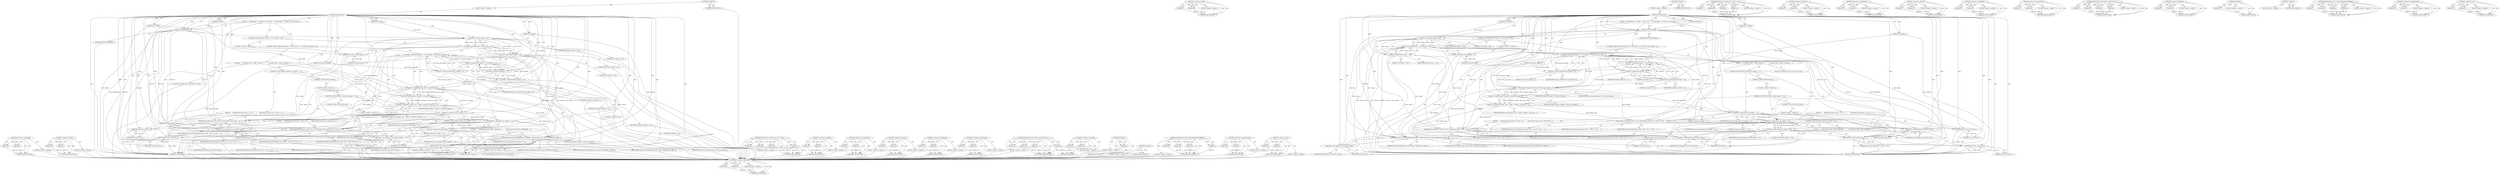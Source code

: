 digraph "&lt;operator&gt;.cast" {
vulnerable_141 [label=<(METHOD,&lt;operator&gt;.logicalAnd)>];
vulnerable_142 [label=<(PARAM,p1)>];
vulnerable_143 [label=<(PARAM,p2)>];
vulnerable_144 [label=<(BLOCK,&lt;empty&gt;,&lt;empty&gt;)>];
vulnerable_145 [label=<(METHOD_RETURN,ANY)>];
vulnerable_166 [label=<(METHOD,&lt;operator&gt;.equals)>];
vulnerable_167 [label=<(PARAM,p1)>];
vulnerable_168 [label=<(PARAM,p2)>];
vulnerable_169 [label=<(BLOCK,&lt;empty&gt;,&lt;empty&gt;)>];
vulnerable_170 [label=<(METHOD_RETURN,ANY)>];
vulnerable_6 [label=<(METHOD,&lt;global&gt;)<SUB>1</SUB>>];
vulnerable_7 [label=<(BLOCK,&lt;empty&gt;,&lt;empty&gt;)<SUB>1</SUB>>];
vulnerable_8 [label=<(METHOD,FoldChannels)<SUB>1</SUB>>];
vulnerable_9 [label=<(PARAM,void* buf)<SUB>1</SUB>>];
vulnerable_10 [label=<(PARAM,size_t buflen)<SUB>2</SUB>>];
vulnerable_11 [label=<(PARAM,int channels)<SUB>3</SUB>>];
vulnerable_12 [label=<(PARAM,int bytes_per_sample)<SUB>4</SUB>>];
vulnerable_13 [label=<(PARAM,float volume)<SUB>5</SUB>>];
vulnerable_14 [label=<(BLOCK,{
   DCHECK(buf);
   if (volume &lt; 0.0f || volum...,{
   DCHECK(buf);
   if (volume &lt; 0.0f || volum...)<SUB>5</SUB>>];
vulnerable_15 [label=<(DCHECK,DCHECK(buf))<SUB>6</SUB>>];
vulnerable_16 [label=<(IDENTIFIER,buf,DCHECK(buf))<SUB>6</SUB>>];
vulnerable_17 [label=<(CONTROL_STRUCTURE,IF,if (volume &lt; 0.0f || volume &gt; 1.0f))<SUB>7</SUB>>];
vulnerable_18 [label=<(&lt;operator&gt;.logicalOr,volume &lt; 0.0f || volume &gt; 1.0f)<SUB>7</SUB>>];
vulnerable_19 [label=<(&lt;operator&gt;.lessThan,volume &lt; 0.0f)<SUB>7</SUB>>];
vulnerable_20 [label=<(IDENTIFIER,volume,volume &lt; 0.0f)<SUB>7</SUB>>];
vulnerable_21 [label=<(LITERAL,0.0f,volume &lt; 0.0f)<SUB>7</SUB>>];
vulnerable_22 [label=<(&lt;operator&gt;.greaterThan,volume &gt; 1.0f)<SUB>7</SUB>>];
vulnerable_23 [label=<(IDENTIFIER,volume,volume &gt; 1.0f)<SUB>7</SUB>>];
vulnerable_24 [label=<(LITERAL,1.0f,volume &gt; 1.0f)<SUB>7</SUB>>];
vulnerable_25 [label=<(BLOCK,&lt;empty&gt;,&lt;empty&gt;)<SUB>8</SUB>>];
vulnerable_26 [label=<(RETURN,return false;,return false;)<SUB>8</SUB>>];
vulnerable_27 [label=<(LITERAL,false,return false;)<SUB>8</SUB>>];
vulnerable_28 [label=<(CONTROL_STRUCTURE,IF,if (channels &gt; 2 &amp;&amp; channels &lt;= 8 &amp;&amp; bytes_per_sample &gt; 0))<SUB>9</SUB>>];
vulnerable_29 [label=<(&lt;operator&gt;.logicalAnd,channels &gt; 2 &amp;&amp; channels &lt;= 8 &amp;&amp; bytes_per_samp...)<SUB>9</SUB>>];
vulnerable_30 [label=<(&lt;operator&gt;.logicalAnd,channels &gt; 2 &amp;&amp; channels &lt;= 8)<SUB>9</SUB>>];
vulnerable_31 [label=<(&lt;operator&gt;.greaterThan,channels &gt; 2)<SUB>9</SUB>>];
vulnerable_32 [label=<(IDENTIFIER,channels,channels &gt; 2)<SUB>9</SUB>>];
vulnerable_33 [label=<(LITERAL,2,channels &gt; 2)<SUB>9</SUB>>];
vulnerable_34 [label=<(&lt;operator&gt;.lessEqualsThan,channels &lt;= 8)<SUB>9</SUB>>];
vulnerable_35 [label=<(IDENTIFIER,channels,channels &lt;= 8)<SUB>9</SUB>>];
vulnerable_36 [label=<(LITERAL,8,channels &lt;= 8)<SUB>9</SUB>>];
vulnerable_37 [label=<(&lt;operator&gt;.greaterThan,bytes_per_sample &gt; 0)<SUB>9</SUB>>];
vulnerable_38 [label=<(IDENTIFIER,bytes_per_sample,bytes_per_sample &gt; 0)<SUB>9</SUB>>];
vulnerable_39 [label=<(LITERAL,0,bytes_per_sample &gt; 0)<SUB>9</SUB>>];
vulnerable_40 [label=<(BLOCK,{
     int sample_count = buflen / (channels * ...,{
     int sample_count = buflen / (channels * ...)<SUB>9</SUB>>];
vulnerable_41 [label="<(LOCAL,int sample_count: int)<SUB>10</SUB>>"];
vulnerable_42 [label=<(&lt;operator&gt;.assignment,sample_count = buflen / (channels * bytes_per_s...)<SUB>10</SUB>>];
vulnerable_43 [label=<(IDENTIFIER,sample_count,sample_count = buflen / (channels * bytes_per_s...)<SUB>10</SUB>>];
vulnerable_44 [label=<(&lt;operator&gt;.division,buflen / (channels * bytes_per_sample))<SUB>10</SUB>>];
vulnerable_45 [label=<(IDENTIFIER,buflen,buflen / (channels * bytes_per_sample))<SUB>10</SUB>>];
vulnerable_46 [label=<(&lt;operator&gt;.multiplication,channels * bytes_per_sample)<SUB>10</SUB>>];
vulnerable_47 [label=<(IDENTIFIER,channels,channels * bytes_per_sample)<SUB>10</SUB>>];
vulnerable_48 [label=<(IDENTIFIER,bytes_per_sample,channels * bytes_per_sample)<SUB>10</SUB>>];
vulnerable_49 [label=<(CONTROL_STRUCTURE,IF,if (bytes_per_sample == 1))<SUB>11</SUB>>];
vulnerable_50 [label=<(&lt;operator&gt;.equals,bytes_per_sample == 1)<SUB>11</SUB>>];
vulnerable_51 [label=<(IDENTIFIER,bytes_per_sample,bytes_per_sample == 1)<SUB>11</SUB>>];
vulnerable_52 [label=<(LITERAL,1,bytes_per_sample == 1)<SUB>11</SUB>>];
vulnerable_53 [label=<(BLOCK,{
      FoldChannels&lt;uint8, int32, -128, 127, 1...,{
      FoldChannels&lt;uint8, int32, -128, 127, 1...)<SUB>11</SUB>>];
vulnerable_54 [label=<(FoldChannels&lt;uint8,int32,-128,127,128&gt;,FoldChannels&lt;uint8, int32, -128, 127, 128&gt;(
   ...)<SUB>12</SUB>>];
vulnerable_55 [label=<(&lt;operator&gt;.cast,reinterpret_cast&lt;uint8*&gt;(buf))<SUB>13</SUB>>];
vulnerable_56 [label=<(UNKNOWN,uint8*,uint8*)<SUB>13</SUB>>];
vulnerable_57 [label=<(IDENTIFIER,buf,reinterpret_cast&lt;uint8*&gt;(buf))<SUB>13</SUB>>];
vulnerable_58 [label=<(IDENTIFIER,sample_count,FoldChannels&lt;uint8, int32, -128, 127, 128&gt;(
   ...)<SUB>14</SUB>>];
vulnerable_59 [label=<(IDENTIFIER,volume,FoldChannels&lt;uint8, int32, -128, 127, 128&gt;(
   ...)<SUB>15</SUB>>];
vulnerable_60 [label=<(IDENTIFIER,channels,FoldChannels&lt;uint8, int32, -128, 127, 128&gt;(
   ...)<SUB>16</SUB>>];
vulnerable_61 [label=<(RETURN,return true;,return true;)<SUB>17</SUB>>];
vulnerable_62 [label=<(LITERAL,true,return true;)<SUB>17</SUB>>];
vulnerable_63 [label=<(CONTROL_STRUCTURE,ELSE,else)<SUB>18</SUB>>];
vulnerable_64 [label=<(BLOCK,&lt;empty&gt;,&lt;empty&gt;)<SUB>18</SUB>>];
vulnerable_65 [label=<(CONTROL_STRUCTURE,IF,if (bytes_per_sample == 2))<SUB>18</SUB>>];
vulnerable_66 [label=<(&lt;operator&gt;.equals,bytes_per_sample == 2)<SUB>18</SUB>>];
vulnerable_67 [label=<(IDENTIFIER,bytes_per_sample,bytes_per_sample == 2)<SUB>18</SUB>>];
vulnerable_68 [label=<(LITERAL,2,bytes_per_sample == 2)<SUB>18</SUB>>];
vulnerable_69 [label=<(BLOCK,{
      FoldChannels&lt;int16, int32, -32768, 3276...,{
      FoldChannels&lt;int16, int32, -32768, 3276...)<SUB>18</SUB>>];
vulnerable_70 [label=<(FoldChannels&lt;int16,int32,-32768,32767,0&gt;,FoldChannels&lt;int16, int32, -32768, 32767, 0&gt;(
 ...)<SUB>19</SUB>>];
vulnerable_71 [label=<(&lt;operator&gt;.cast,reinterpret_cast&lt;int16*&gt;(buf))<SUB>20</SUB>>];
vulnerable_72 [label=<(UNKNOWN,int16*,int16*)<SUB>20</SUB>>];
vulnerable_73 [label=<(IDENTIFIER,buf,reinterpret_cast&lt;int16*&gt;(buf))<SUB>20</SUB>>];
vulnerable_74 [label=<(IDENTIFIER,sample_count,FoldChannels&lt;int16, int32, -32768, 32767, 0&gt;(
 ...)<SUB>21</SUB>>];
vulnerable_75 [label=<(IDENTIFIER,volume,FoldChannels&lt;int16, int32, -32768, 32767, 0&gt;(
 ...)<SUB>22</SUB>>];
vulnerable_76 [label=<(IDENTIFIER,channels,FoldChannels&lt;int16, int32, -32768, 32767, 0&gt;(
 ...)<SUB>23</SUB>>];
vulnerable_77 [label=<(RETURN,return true;,return true;)<SUB>24</SUB>>];
vulnerable_78 [label=<(LITERAL,true,return true;)<SUB>24</SUB>>];
vulnerable_79 [label=<(CONTROL_STRUCTURE,ELSE,else)<SUB>25</SUB>>];
vulnerable_80 [label=<(BLOCK,&lt;empty&gt;,&lt;empty&gt;)<SUB>25</SUB>>];
vulnerable_81 [label=<(CONTROL_STRUCTURE,IF,if (bytes_per_sample == 4))<SUB>25</SUB>>];
vulnerable_82 [label=<(&lt;operator&gt;.equals,bytes_per_sample == 4)<SUB>25</SUB>>];
vulnerable_83 [label=<(IDENTIFIER,bytes_per_sample,bytes_per_sample == 4)<SUB>25</SUB>>];
vulnerable_84 [label=<(LITERAL,4,bytes_per_sample == 4)<SUB>25</SUB>>];
vulnerable_85 [label=<(BLOCK,{
      FoldChannels&lt;int32, int64, 0x80000000, ...,{
      FoldChannels&lt;int32, int64, 0x80000000, ...)<SUB>25</SUB>>];
vulnerable_86 [label=<(FoldChannels&lt;int32,int64,0x80000000,0x7fffffff,0&gt;,FoldChannels&lt;int32, int64, 0x80000000, 0x7fffff...)<SUB>26</SUB>>];
vulnerable_87 [label=<(&lt;operator&gt;.cast,reinterpret_cast&lt;int32*&gt;(buf))<SUB>27</SUB>>];
vulnerable_88 [label=<(UNKNOWN,int32*,int32*)<SUB>27</SUB>>];
vulnerable_89 [label=<(IDENTIFIER,buf,reinterpret_cast&lt;int32*&gt;(buf))<SUB>27</SUB>>];
vulnerable_90 [label=<(IDENTIFIER,sample_count,FoldChannels&lt;int32, int64, 0x80000000, 0x7fffff...)<SUB>28</SUB>>];
vulnerable_91 [label=<(IDENTIFIER,volume,FoldChannels&lt;int32, int64, 0x80000000, 0x7fffff...)<SUB>29</SUB>>];
vulnerable_92 [label=<(IDENTIFIER,channels,FoldChannels&lt;int32, int64, 0x80000000, 0x7fffff...)<SUB>30</SUB>>];
vulnerable_93 [label=<(RETURN,return true;,return true;)<SUB>31</SUB>>];
vulnerable_94 [label=<(LITERAL,true,return true;)<SUB>31</SUB>>];
vulnerable_95 [label=<(RETURN,return false;,return false;)<SUB>34</SUB>>];
vulnerable_96 [label=<(LITERAL,false,return false;)<SUB>34</SUB>>];
vulnerable_97 [label=<(METHOD_RETURN,bool)<SUB>1</SUB>>];
vulnerable_99 [label=<(METHOD_RETURN,ANY)<SUB>1</SUB>>];
vulnerable_171 [label=<(METHOD,FoldChannels&lt;uint8,int32,-128,127,128&gt;)>];
vulnerable_172 [label=<(PARAM,p1)>];
vulnerable_173 [label=<(PARAM,p2)>];
vulnerable_174 [label=<(PARAM,p3)>];
vulnerable_175 [label=<(PARAM,p4)>];
vulnerable_176 [label=<(BLOCK,&lt;empty&gt;,&lt;empty&gt;)>];
vulnerable_177 [label=<(METHOD_RETURN,ANY)>];
vulnerable_126 [label=<(METHOD,&lt;operator&gt;.logicalOr)>];
vulnerable_127 [label=<(PARAM,p1)>];
vulnerable_128 [label=<(PARAM,p2)>];
vulnerable_129 [label=<(BLOCK,&lt;empty&gt;,&lt;empty&gt;)>];
vulnerable_130 [label=<(METHOD_RETURN,ANY)>];
vulnerable_161 [label=<(METHOD,&lt;operator&gt;.multiplication)>];
vulnerable_162 [label=<(PARAM,p1)>];
vulnerable_163 [label=<(PARAM,p2)>];
vulnerable_164 [label=<(BLOCK,&lt;empty&gt;,&lt;empty&gt;)>];
vulnerable_165 [label=<(METHOD_RETURN,ANY)>];
vulnerable_156 [label=<(METHOD,&lt;operator&gt;.division)>];
vulnerable_157 [label=<(PARAM,p1)>];
vulnerable_158 [label=<(PARAM,p2)>];
vulnerable_159 [label=<(BLOCK,&lt;empty&gt;,&lt;empty&gt;)>];
vulnerable_160 [label=<(METHOD_RETURN,ANY)>];
vulnerable_151 [label=<(METHOD,&lt;operator&gt;.assignment)>];
vulnerable_152 [label=<(PARAM,p1)>];
vulnerable_153 [label=<(PARAM,p2)>];
vulnerable_154 [label=<(BLOCK,&lt;empty&gt;,&lt;empty&gt;)>];
vulnerable_155 [label=<(METHOD_RETURN,ANY)>];
vulnerable_136 [label=<(METHOD,&lt;operator&gt;.greaterThan)>];
vulnerable_137 [label=<(PARAM,p1)>];
vulnerable_138 [label=<(PARAM,p2)>];
vulnerable_139 [label=<(BLOCK,&lt;empty&gt;,&lt;empty&gt;)>];
vulnerable_140 [label=<(METHOD_RETURN,ANY)>];
vulnerable_183 [label=<(METHOD,FoldChannels&lt;int16,int32,-32768,32767,0&gt;)>];
vulnerable_184 [label=<(PARAM,p1)>];
vulnerable_185 [label=<(PARAM,p2)>];
vulnerable_186 [label=<(PARAM,p3)>];
vulnerable_187 [label=<(PARAM,p4)>];
vulnerable_188 [label=<(BLOCK,&lt;empty&gt;,&lt;empty&gt;)>];
vulnerable_189 [label=<(METHOD_RETURN,ANY)>];
vulnerable_131 [label=<(METHOD,&lt;operator&gt;.lessThan)>];
vulnerable_132 [label=<(PARAM,p1)>];
vulnerable_133 [label=<(PARAM,p2)>];
vulnerable_134 [label=<(BLOCK,&lt;empty&gt;,&lt;empty&gt;)>];
vulnerable_135 [label=<(METHOD_RETURN,ANY)>];
vulnerable_122 [label=<(METHOD,DCHECK)>];
vulnerable_123 [label=<(PARAM,p1)>];
vulnerable_124 [label=<(BLOCK,&lt;empty&gt;,&lt;empty&gt;)>];
vulnerable_125 [label=<(METHOD_RETURN,ANY)>];
vulnerable_116 [label=<(METHOD,&lt;global&gt;)<SUB>1</SUB>>];
vulnerable_117 [label=<(BLOCK,&lt;empty&gt;,&lt;empty&gt;)>];
vulnerable_118 [label=<(METHOD_RETURN,ANY)>];
vulnerable_190 [label=<(METHOD,FoldChannels&lt;int32,int64,0x80000000,0x7fffffff,0&gt;)>];
vulnerable_191 [label=<(PARAM,p1)>];
vulnerable_192 [label=<(PARAM,p2)>];
vulnerable_193 [label=<(PARAM,p3)>];
vulnerable_194 [label=<(PARAM,p4)>];
vulnerable_195 [label=<(BLOCK,&lt;empty&gt;,&lt;empty&gt;)>];
vulnerable_196 [label=<(METHOD_RETURN,ANY)>];
vulnerable_146 [label=<(METHOD,&lt;operator&gt;.lessEqualsThan)>];
vulnerable_147 [label=<(PARAM,p1)>];
vulnerable_148 [label=<(PARAM,p2)>];
vulnerable_149 [label=<(BLOCK,&lt;empty&gt;,&lt;empty&gt;)>];
vulnerable_150 [label=<(METHOD_RETURN,ANY)>];
vulnerable_178 [label=<(METHOD,&lt;operator&gt;.cast)>];
vulnerable_179 [label=<(PARAM,p1)>];
vulnerable_180 [label=<(PARAM,p2)>];
vulnerable_181 [label=<(BLOCK,&lt;empty&gt;,&lt;empty&gt;)>];
vulnerable_182 [label=<(METHOD_RETURN,ANY)>];
fixed_141 [label=<(METHOD,&lt;operator&gt;.logicalAnd)>];
fixed_142 [label=<(PARAM,p1)>];
fixed_143 [label=<(PARAM,p2)>];
fixed_144 [label=<(BLOCK,&lt;empty&gt;,&lt;empty&gt;)>];
fixed_145 [label=<(METHOD_RETURN,ANY)>];
fixed_166 [label=<(METHOD,&lt;operator&gt;.equals)>];
fixed_167 [label=<(PARAM,p1)>];
fixed_168 [label=<(PARAM,p2)>];
fixed_169 [label=<(BLOCK,&lt;empty&gt;,&lt;empty&gt;)>];
fixed_170 [label=<(METHOD_RETURN,ANY)>];
fixed_6 [label=<(METHOD,&lt;global&gt;)<SUB>1</SUB>>];
fixed_7 [label=<(BLOCK,&lt;empty&gt;,&lt;empty&gt;)<SUB>1</SUB>>];
fixed_8 [label=<(METHOD,FoldChannels)<SUB>1</SUB>>];
fixed_9 [label=<(PARAM,void* buf)<SUB>1</SUB>>];
fixed_10 [label=<(PARAM,size_t buflen)<SUB>2</SUB>>];
fixed_11 [label=<(PARAM,int channels)<SUB>3</SUB>>];
fixed_12 [label=<(PARAM,int bytes_per_sample)<SUB>4</SUB>>];
fixed_13 [label=<(PARAM,float volume)<SUB>5</SUB>>];
fixed_14 [label=<(BLOCK,{
   DCHECK(buf);
   if (volume &lt; 0.0f || volum...,{
   DCHECK(buf);
   if (volume &lt; 0.0f || volum...)<SUB>5</SUB>>];
fixed_15 [label=<(DCHECK,DCHECK(buf))<SUB>6</SUB>>];
fixed_16 [label=<(IDENTIFIER,buf,DCHECK(buf))<SUB>6</SUB>>];
fixed_17 [label=<(CONTROL_STRUCTURE,IF,if (volume &lt; 0.0f || volume &gt; 1.0f))<SUB>7</SUB>>];
fixed_18 [label=<(&lt;operator&gt;.logicalOr,volume &lt; 0.0f || volume &gt; 1.0f)<SUB>7</SUB>>];
fixed_19 [label=<(&lt;operator&gt;.lessThan,volume &lt; 0.0f)<SUB>7</SUB>>];
fixed_20 [label=<(IDENTIFIER,volume,volume &lt; 0.0f)<SUB>7</SUB>>];
fixed_21 [label=<(LITERAL,0.0f,volume &lt; 0.0f)<SUB>7</SUB>>];
fixed_22 [label=<(&lt;operator&gt;.greaterThan,volume &gt; 1.0f)<SUB>7</SUB>>];
fixed_23 [label=<(IDENTIFIER,volume,volume &gt; 1.0f)<SUB>7</SUB>>];
fixed_24 [label=<(LITERAL,1.0f,volume &gt; 1.0f)<SUB>7</SUB>>];
fixed_25 [label=<(BLOCK,&lt;empty&gt;,&lt;empty&gt;)<SUB>8</SUB>>];
fixed_26 [label=<(RETURN,return false;,return false;)<SUB>8</SUB>>];
fixed_27 [label=<(LITERAL,false,return false;)<SUB>8</SUB>>];
fixed_28 [label=<(CONTROL_STRUCTURE,IF,if (channels &gt; 2 &amp;&amp; channels &lt;= 8 &amp;&amp; bytes_per_sample &gt; 0))<SUB>9</SUB>>];
fixed_29 [label=<(&lt;operator&gt;.logicalAnd,channels &gt; 2 &amp;&amp; channels &lt;= 8 &amp;&amp; bytes_per_samp...)<SUB>9</SUB>>];
fixed_30 [label=<(&lt;operator&gt;.logicalAnd,channels &gt; 2 &amp;&amp; channels &lt;= 8)<SUB>9</SUB>>];
fixed_31 [label=<(&lt;operator&gt;.greaterThan,channels &gt; 2)<SUB>9</SUB>>];
fixed_32 [label=<(IDENTIFIER,channels,channels &gt; 2)<SUB>9</SUB>>];
fixed_33 [label=<(LITERAL,2,channels &gt; 2)<SUB>9</SUB>>];
fixed_34 [label=<(&lt;operator&gt;.lessEqualsThan,channels &lt;= 8)<SUB>9</SUB>>];
fixed_35 [label=<(IDENTIFIER,channels,channels &lt;= 8)<SUB>9</SUB>>];
fixed_36 [label=<(LITERAL,8,channels &lt;= 8)<SUB>9</SUB>>];
fixed_37 [label=<(&lt;operator&gt;.greaterThan,bytes_per_sample &gt; 0)<SUB>9</SUB>>];
fixed_38 [label=<(IDENTIFIER,bytes_per_sample,bytes_per_sample &gt; 0)<SUB>9</SUB>>];
fixed_39 [label=<(LITERAL,0,bytes_per_sample &gt; 0)<SUB>9</SUB>>];
fixed_40 [label=<(BLOCK,{
     int sample_count = buflen / (channels * ...,{
     int sample_count = buflen / (channels * ...)<SUB>9</SUB>>];
fixed_41 [label="<(LOCAL,int sample_count: int)<SUB>10</SUB>>"];
fixed_42 [label=<(&lt;operator&gt;.assignment,sample_count = buflen / (channels * bytes_per_s...)<SUB>10</SUB>>];
fixed_43 [label=<(IDENTIFIER,sample_count,sample_count = buflen / (channels * bytes_per_s...)<SUB>10</SUB>>];
fixed_44 [label=<(&lt;operator&gt;.division,buflen / (channels * bytes_per_sample))<SUB>10</SUB>>];
fixed_45 [label=<(IDENTIFIER,buflen,buflen / (channels * bytes_per_sample))<SUB>10</SUB>>];
fixed_46 [label=<(&lt;operator&gt;.multiplication,channels * bytes_per_sample)<SUB>10</SUB>>];
fixed_47 [label=<(IDENTIFIER,channels,channels * bytes_per_sample)<SUB>10</SUB>>];
fixed_48 [label=<(IDENTIFIER,bytes_per_sample,channels * bytes_per_sample)<SUB>10</SUB>>];
fixed_49 [label=<(CONTROL_STRUCTURE,IF,if (bytes_per_sample == 1))<SUB>11</SUB>>];
fixed_50 [label=<(&lt;operator&gt;.equals,bytes_per_sample == 1)<SUB>11</SUB>>];
fixed_51 [label=<(IDENTIFIER,bytes_per_sample,bytes_per_sample == 1)<SUB>11</SUB>>];
fixed_52 [label=<(LITERAL,1,bytes_per_sample == 1)<SUB>11</SUB>>];
fixed_53 [label=<(BLOCK,{
      FoldChannels&lt;uint8, int32, -128, 127, 1...,{
      FoldChannels&lt;uint8, int32, -128, 127, 1...)<SUB>11</SUB>>];
fixed_54 [label=<(FoldChannels&lt;uint8,int32,-128,127,128&gt;,FoldChannels&lt;uint8, int32, -128, 127, 128&gt;(
   ...)<SUB>12</SUB>>];
fixed_55 [label=<(&lt;operator&gt;.cast,reinterpret_cast&lt;uint8*&gt;(buf))<SUB>13</SUB>>];
fixed_56 [label=<(UNKNOWN,uint8*,uint8*)<SUB>13</SUB>>];
fixed_57 [label=<(IDENTIFIER,buf,reinterpret_cast&lt;uint8*&gt;(buf))<SUB>13</SUB>>];
fixed_58 [label=<(IDENTIFIER,sample_count,FoldChannels&lt;uint8, int32, -128, 127, 128&gt;(
   ...)<SUB>14</SUB>>];
fixed_59 [label=<(IDENTIFIER,volume,FoldChannels&lt;uint8, int32, -128, 127, 128&gt;(
   ...)<SUB>15</SUB>>];
fixed_60 [label=<(IDENTIFIER,channels,FoldChannels&lt;uint8, int32, -128, 127, 128&gt;(
   ...)<SUB>16</SUB>>];
fixed_61 [label=<(RETURN,return true;,return true;)<SUB>17</SUB>>];
fixed_62 [label=<(LITERAL,true,return true;)<SUB>17</SUB>>];
fixed_63 [label=<(CONTROL_STRUCTURE,ELSE,else)<SUB>18</SUB>>];
fixed_64 [label=<(BLOCK,&lt;empty&gt;,&lt;empty&gt;)<SUB>18</SUB>>];
fixed_65 [label=<(CONTROL_STRUCTURE,IF,if (bytes_per_sample == 2))<SUB>18</SUB>>];
fixed_66 [label=<(&lt;operator&gt;.equals,bytes_per_sample == 2)<SUB>18</SUB>>];
fixed_67 [label=<(IDENTIFIER,bytes_per_sample,bytes_per_sample == 2)<SUB>18</SUB>>];
fixed_68 [label=<(LITERAL,2,bytes_per_sample == 2)<SUB>18</SUB>>];
fixed_69 [label=<(BLOCK,{
      FoldChannels&lt;int16, int32, -32768, 3276...,{
      FoldChannels&lt;int16, int32, -32768, 3276...)<SUB>18</SUB>>];
fixed_70 [label=<(FoldChannels&lt;int16,int32,-32768,32767,0&gt;,FoldChannels&lt;int16, int32, -32768, 32767, 0&gt;(
 ...)<SUB>19</SUB>>];
fixed_71 [label=<(&lt;operator&gt;.cast,reinterpret_cast&lt;int16*&gt;(buf))<SUB>20</SUB>>];
fixed_72 [label=<(UNKNOWN,int16*,int16*)<SUB>20</SUB>>];
fixed_73 [label=<(IDENTIFIER,buf,reinterpret_cast&lt;int16*&gt;(buf))<SUB>20</SUB>>];
fixed_74 [label=<(IDENTIFIER,sample_count,FoldChannels&lt;int16, int32, -32768, 32767, 0&gt;(
 ...)<SUB>21</SUB>>];
fixed_75 [label=<(IDENTIFIER,volume,FoldChannels&lt;int16, int32, -32768, 32767, 0&gt;(
 ...)<SUB>22</SUB>>];
fixed_76 [label=<(IDENTIFIER,channels,FoldChannels&lt;int16, int32, -32768, 32767, 0&gt;(
 ...)<SUB>23</SUB>>];
fixed_77 [label=<(RETURN,return true;,return true;)<SUB>24</SUB>>];
fixed_78 [label=<(LITERAL,true,return true;)<SUB>24</SUB>>];
fixed_79 [label=<(CONTROL_STRUCTURE,ELSE,else)<SUB>25</SUB>>];
fixed_80 [label=<(BLOCK,&lt;empty&gt;,&lt;empty&gt;)<SUB>25</SUB>>];
fixed_81 [label=<(CONTROL_STRUCTURE,IF,if (bytes_per_sample == 4))<SUB>25</SUB>>];
fixed_82 [label=<(&lt;operator&gt;.equals,bytes_per_sample == 4)<SUB>25</SUB>>];
fixed_83 [label=<(IDENTIFIER,bytes_per_sample,bytes_per_sample == 4)<SUB>25</SUB>>];
fixed_84 [label=<(LITERAL,4,bytes_per_sample == 4)<SUB>25</SUB>>];
fixed_85 [label=<(BLOCK,{
      FoldChannels&lt;int32, int64, 0x80000000, ...,{
      FoldChannels&lt;int32, int64, 0x80000000, ...)<SUB>25</SUB>>];
fixed_86 [label=<(FoldChannels&lt;int32,int64,0x80000000,0x7fffffff,0&gt;,FoldChannels&lt;int32, int64, 0x80000000, 0x7fffff...)<SUB>26</SUB>>];
fixed_87 [label=<(&lt;operator&gt;.cast,reinterpret_cast&lt;int32*&gt;(buf))<SUB>27</SUB>>];
fixed_88 [label=<(UNKNOWN,int32*,int32*)<SUB>27</SUB>>];
fixed_89 [label=<(IDENTIFIER,buf,reinterpret_cast&lt;int32*&gt;(buf))<SUB>27</SUB>>];
fixed_90 [label=<(IDENTIFIER,sample_count,FoldChannels&lt;int32, int64, 0x80000000, 0x7fffff...)<SUB>28</SUB>>];
fixed_91 [label=<(IDENTIFIER,volume,FoldChannels&lt;int32, int64, 0x80000000, 0x7fffff...)<SUB>29</SUB>>];
fixed_92 [label=<(IDENTIFIER,channels,FoldChannels&lt;int32, int64, 0x80000000, 0x7fffff...)<SUB>30</SUB>>];
fixed_93 [label=<(RETURN,return true;,return true;)<SUB>31</SUB>>];
fixed_94 [label=<(LITERAL,true,return true;)<SUB>31</SUB>>];
fixed_95 [label=<(RETURN,return false;,return false;)<SUB>34</SUB>>];
fixed_96 [label=<(LITERAL,false,return false;)<SUB>34</SUB>>];
fixed_97 [label=<(METHOD_RETURN,bool)<SUB>1</SUB>>];
fixed_99 [label=<(METHOD_RETURN,ANY)<SUB>1</SUB>>];
fixed_171 [label=<(METHOD,FoldChannels&lt;uint8,int32,-128,127,128&gt;)>];
fixed_172 [label=<(PARAM,p1)>];
fixed_173 [label=<(PARAM,p2)>];
fixed_174 [label=<(PARAM,p3)>];
fixed_175 [label=<(PARAM,p4)>];
fixed_176 [label=<(BLOCK,&lt;empty&gt;,&lt;empty&gt;)>];
fixed_177 [label=<(METHOD_RETURN,ANY)>];
fixed_126 [label=<(METHOD,&lt;operator&gt;.logicalOr)>];
fixed_127 [label=<(PARAM,p1)>];
fixed_128 [label=<(PARAM,p2)>];
fixed_129 [label=<(BLOCK,&lt;empty&gt;,&lt;empty&gt;)>];
fixed_130 [label=<(METHOD_RETURN,ANY)>];
fixed_161 [label=<(METHOD,&lt;operator&gt;.multiplication)>];
fixed_162 [label=<(PARAM,p1)>];
fixed_163 [label=<(PARAM,p2)>];
fixed_164 [label=<(BLOCK,&lt;empty&gt;,&lt;empty&gt;)>];
fixed_165 [label=<(METHOD_RETURN,ANY)>];
fixed_156 [label=<(METHOD,&lt;operator&gt;.division)>];
fixed_157 [label=<(PARAM,p1)>];
fixed_158 [label=<(PARAM,p2)>];
fixed_159 [label=<(BLOCK,&lt;empty&gt;,&lt;empty&gt;)>];
fixed_160 [label=<(METHOD_RETURN,ANY)>];
fixed_151 [label=<(METHOD,&lt;operator&gt;.assignment)>];
fixed_152 [label=<(PARAM,p1)>];
fixed_153 [label=<(PARAM,p2)>];
fixed_154 [label=<(BLOCK,&lt;empty&gt;,&lt;empty&gt;)>];
fixed_155 [label=<(METHOD_RETURN,ANY)>];
fixed_136 [label=<(METHOD,&lt;operator&gt;.greaterThan)>];
fixed_137 [label=<(PARAM,p1)>];
fixed_138 [label=<(PARAM,p2)>];
fixed_139 [label=<(BLOCK,&lt;empty&gt;,&lt;empty&gt;)>];
fixed_140 [label=<(METHOD_RETURN,ANY)>];
fixed_183 [label=<(METHOD,FoldChannels&lt;int16,int32,-32768,32767,0&gt;)>];
fixed_184 [label=<(PARAM,p1)>];
fixed_185 [label=<(PARAM,p2)>];
fixed_186 [label=<(PARAM,p3)>];
fixed_187 [label=<(PARAM,p4)>];
fixed_188 [label=<(BLOCK,&lt;empty&gt;,&lt;empty&gt;)>];
fixed_189 [label=<(METHOD_RETURN,ANY)>];
fixed_131 [label=<(METHOD,&lt;operator&gt;.lessThan)>];
fixed_132 [label=<(PARAM,p1)>];
fixed_133 [label=<(PARAM,p2)>];
fixed_134 [label=<(BLOCK,&lt;empty&gt;,&lt;empty&gt;)>];
fixed_135 [label=<(METHOD_RETURN,ANY)>];
fixed_122 [label=<(METHOD,DCHECK)>];
fixed_123 [label=<(PARAM,p1)>];
fixed_124 [label=<(BLOCK,&lt;empty&gt;,&lt;empty&gt;)>];
fixed_125 [label=<(METHOD_RETURN,ANY)>];
fixed_116 [label=<(METHOD,&lt;global&gt;)<SUB>1</SUB>>];
fixed_117 [label=<(BLOCK,&lt;empty&gt;,&lt;empty&gt;)>];
fixed_118 [label=<(METHOD_RETURN,ANY)>];
fixed_190 [label=<(METHOD,FoldChannels&lt;int32,int64,0x80000000,0x7fffffff,0&gt;)>];
fixed_191 [label=<(PARAM,p1)>];
fixed_192 [label=<(PARAM,p2)>];
fixed_193 [label=<(PARAM,p3)>];
fixed_194 [label=<(PARAM,p4)>];
fixed_195 [label=<(BLOCK,&lt;empty&gt;,&lt;empty&gt;)>];
fixed_196 [label=<(METHOD_RETURN,ANY)>];
fixed_146 [label=<(METHOD,&lt;operator&gt;.lessEqualsThan)>];
fixed_147 [label=<(PARAM,p1)>];
fixed_148 [label=<(PARAM,p2)>];
fixed_149 [label=<(BLOCK,&lt;empty&gt;,&lt;empty&gt;)>];
fixed_150 [label=<(METHOD_RETURN,ANY)>];
fixed_178 [label=<(METHOD,&lt;operator&gt;.cast)>];
fixed_179 [label=<(PARAM,p1)>];
fixed_180 [label=<(PARAM,p2)>];
fixed_181 [label=<(BLOCK,&lt;empty&gt;,&lt;empty&gt;)>];
fixed_182 [label=<(METHOD_RETURN,ANY)>];
vulnerable_141 -> vulnerable_142  [key=0, label="AST: "];
vulnerable_141 -> vulnerable_142  [key=1, label="DDG: "];
vulnerable_141 -> vulnerable_144  [key=0, label="AST: "];
vulnerable_141 -> vulnerable_143  [key=0, label="AST: "];
vulnerable_141 -> vulnerable_143  [key=1, label="DDG: "];
vulnerable_141 -> vulnerable_145  [key=0, label="AST: "];
vulnerable_141 -> vulnerable_145  [key=1, label="CFG: "];
vulnerable_142 -> vulnerable_145  [key=0, label="DDG: p1"];
vulnerable_143 -> vulnerable_145  [key=0, label="DDG: p2"];
vulnerable_144 -> fixed_141  [key=0];
vulnerable_145 -> fixed_141  [key=0];
vulnerable_166 -> vulnerable_167  [key=0, label="AST: "];
vulnerable_166 -> vulnerable_167  [key=1, label="DDG: "];
vulnerable_166 -> vulnerable_169  [key=0, label="AST: "];
vulnerable_166 -> vulnerable_168  [key=0, label="AST: "];
vulnerable_166 -> vulnerable_168  [key=1, label="DDG: "];
vulnerable_166 -> vulnerable_170  [key=0, label="AST: "];
vulnerable_166 -> vulnerable_170  [key=1, label="CFG: "];
vulnerable_167 -> vulnerable_170  [key=0, label="DDG: p1"];
vulnerable_168 -> vulnerable_170  [key=0, label="DDG: p2"];
vulnerable_169 -> fixed_141  [key=0];
vulnerable_170 -> fixed_141  [key=0];
vulnerable_6 -> vulnerable_7  [key=0, label="AST: "];
vulnerable_6 -> vulnerable_99  [key=0, label="AST: "];
vulnerable_6 -> vulnerable_99  [key=1, label="CFG: "];
vulnerable_7 -> vulnerable_8  [key=0, label="AST: "];
vulnerable_8 -> vulnerable_9  [key=0, label="AST: "];
vulnerable_8 -> vulnerable_9  [key=1, label="DDG: "];
vulnerable_8 -> vulnerable_10  [key=0, label="AST: "];
vulnerable_8 -> vulnerable_10  [key=1, label="DDG: "];
vulnerable_8 -> vulnerable_11  [key=0, label="AST: "];
vulnerable_8 -> vulnerable_11  [key=1, label="DDG: "];
vulnerable_8 -> vulnerable_12  [key=0, label="AST: "];
vulnerable_8 -> vulnerable_12  [key=1, label="DDG: "];
vulnerable_8 -> vulnerable_13  [key=0, label="AST: "];
vulnerable_8 -> vulnerable_13  [key=1, label="DDG: "];
vulnerable_8 -> vulnerable_14  [key=0, label="AST: "];
vulnerable_8 -> vulnerable_97  [key=0, label="AST: "];
vulnerable_8 -> vulnerable_15  [key=0, label="CFG: "];
vulnerable_8 -> vulnerable_15  [key=1, label="DDG: "];
vulnerable_8 -> vulnerable_95  [key=0, label="DDG: "];
vulnerable_8 -> vulnerable_96  [key=0, label="DDG: "];
vulnerable_8 -> vulnerable_26  [key=0, label="DDG: "];
vulnerable_8 -> vulnerable_19  [key=0, label="DDG: "];
vulnerable_8 -> vulnerable_22  [key=0, label="DDG: "];
vulnerable_8 -> vulnerable_27  [key=0, label="DDG: "];
vulnerable_8 -> vulnerable_37  [key=0, label="DDG: "];
vulnerable_8 -> vulnerable_31  [key=0, label="DDG: "];
vulnerable_8 -> vulnerable_34  [key=0, label="DDG: "];
vulnerable_8 -> vulnerable_44  [key=0, label="DDG: "];
vulnerable_8 -> vulnerable_50  [key=0, label="DDG: "];
vulnerable_8 -> vulnerable_61  [key=0, label="DDG: "];
vulnerable_8 -> vulnerable_46  [key=0, label="DDG: "];
vulnerable_8 -> vulnerable_54  [key=0, label="DDG: "];
vulnerable_8 -> vulnerable_62  [key=0, label="DDG: "];
vulnerable_8 -> vulnerable_55  [key=0, label="DDG: "];
vulnerable_8 -> vulnerable_66  [key=0, label="DDG: "];
vulnerable_8 -> vulnerable_77  [key=0, label="DDG: "];
vulnerable_8 -> vulnerable_70  [key=0, label="DDG: "];
vulnerable_8 -> vulnerable_78  [key=0, label="DDG: "];
vulnerable_8 -> vulnerable_71  [key=0, label="DDG: "];
vulnerable_8 -> vulnerable_82  [key=0, label="DDG: "];
vulnerable_8 -> vulnerable_93  [key=0, label="DDG: "];
vulnerable_8 -> vulnerable_86  [key=0, label="DDG: "];
vulnerable_8 -> vulnerable_94  [key=0, label="DDG: "];
vulnerable_8 -> vulnerable_87  [key=0, label="DDG: "];
vulnerable_9 -> vulnerable_15  [key=0, label="DDG: buf"];
vulnerable_10 -> vulnerable_97  [key=0, label="DDG: buflen"];
vulnerable_10 -> vulnerable_44  [key=0, label="DDG: buflen"];
vulnerable_11 -> vulnerable_97  [key=0, label="DDG: channels"];
vulnerable_11 -> vulnerable_31  [key=0, label="DDG: channels"];
vulnerable_12 -> vulnerable_97  [key=0, label="DDG: bytes_per_sample"];
vulnerable_12 -> vulnerable_37  [key=0, label="DDG: bytes_per_sample"];
vulnerable_12 -> vulnerable_46  [key=0, label="DDG: bytes_per_sample"];
vulnerable_13 -> vulnerable_19  [key=0, label="DDG: volume"];
vulnerable_14 -> vulnerable_15  [key=0, label="AST: "];
vulnerable_14 -> vulnerable_17  [key=0, label="AST: "];
vulnerable_14 -> vulnerable_28  [key=0, label="AST: "];
vulnerable_14 -> vulnerable_95  [key=0, label="AST: "];
vulnerable_15 -> vulnerable_16  [key=0, label="AST: "];
vulnerable_15 -> vulnerable_19  [key=0, label="CFG: "];
vulnerable_15 -> vulnerable_97  [key=0, label="DDG: buf"];
vulnerable_15 -> vulnerable_97  [key=1, label="DDG: DCHECK(buf)"];
vulnerable_15 -> vulnerable_54  [key=0, label="DDG: buf"];
vulnerable_15 -> vulnerable_55  [key=0, label="DDG: buf"];
vulnerable_15 -> vulnerable_70  [key=0, label="DDG: buf"];
vulnerable_15 -> vulnerable_71  [key=0, label="DDG: buf"];
vulnerable_15 -> vulnerable_86  [key=0, label="DDG: buf"];
vulnerable_15 -> vulnerable_87  [key=0, label="DDG: buf"];
vulnerable_16 -> fixed_141  [key=0];
vulnerable_17 -> vulnerable_18  [key=0, label="AST: "];
vulnerable_17 -> vulnerable_25  [key=0, label="AST: "];
vulnerable_18 -> vulnerable_19  [key=0, label="AST: "];
vulnerable_18 -> vulnerable_22  [key=0, label="AST: "];
vulnerable_18 -> vulnerable_26  [key=0, label="CFG: "];
vulnerable_18 -> vulnerable_26  [key=1, label="CDG: "];
vulnerable_18 -> vulnerable_31  [key=0, label="CFG: "];
vulnerable_18 -> vulnerable_31  [key=1, label="CDG: "];
vulnerable_18 -> vulnerable_97  [key=0, label="DDG: volume &lt; 0.0f"];
vulnerable_18 -> vulnerable_97  [key=1, label="DDG: volume &gt; 1.0f"];
vulnerable_18 -> vulnerable_97  [key=2, label="DDG: volume &lt; 0.0f || volume &gt; 1.0f"];
vulnerable_18 -> vulnerable_30  [key=0, label="CDG: "];
vulnerable_18 -> vulnerable_29  [key=0, label="CDG: "];
vulnerable_19 -> vulnerable_20  [key=0, label="AST: "];
vulnerable_19 -> vulnerable_21  [key=0, label="AST: "];
vulnerable_19 -> vulnerable_18  [key=0, label="CFG: "];
vulnerable_19 -> vulnerable_18  [key=1, label="DDG: volume"];
vulnerable_19 -> vulnerable_18  [key=2, label="DDG: 0.0f"];
vulnerable_19 -> vulnerable_22  [key=0, label="CFG: "];
vulnerable_19 -> vulnerable_22  [key=1, label="DDG: volume"];
vulnerable_19 -> vulnerable_22  [key=2, label="CDG: "];
vulnerable_19 -> vulnerable_97  [key=0, label="DDG: volume"];
vulnerable_19 -> vulnerable_54  [key=0, label="DDG: volume"];
vulnerable_19 -> vulnerable_70  [key=0, label="DDG: volume"];
vulnerable_19 -> vulnerable_86  [key=0, label="DDG: volume"];
vulnerable_20 -> fixed_141  [key=0];
vulnerable_21 -> fixed_141  [key=0];
vulnerable_22 -> vulnerable_23  [key=0, label="AST: "];
vulnerable_22 -> vulnerable_24  [key=0, label="AST: "];
vulnerable_22 -> vulnerable_18  [key=0, label="CFG: "];
vulnerable_22 -> vulnerable_18  [key=1, label="DDG: volume"];
vulnerable_22 -> vulnerable_18  [key=2, label="DDG: 1.0f"];
vulnerable_22 -> vulnerable_97  [key=0, label="DDG: volume"];
vulnerable_22 -> vulnerable_54  [key=0, label="DDG: volume"];
vulnerable_22 -> vulnerable_70  [key=0, label="DDG: volume"];
vulnerable_22 -> vulnerable_86  [key=0, label="DDG: volume"];
vulnerable_23 -> fixed_141  [key=0];
vulnerable_24 -> fixed_141  [key=0];
vulnerable_25 -> vulnerable_26  [key=0, label="AST: "];
vulnerable_26 -> vulnerable_27  [key=0, label="AST: "];
vulnerable_26 -> vulnerable_97  [key=0, label="CFG: "];
vulnerable_26 -> vulnerable_97  [key=1, label="DDG: &lt;RET&gt;"];
vulnerable_27 -> vulnerable_26  [key=0, label="DDG: false"];
vulnerable_28 -> vulnerable_29  [key=0, label="AST: "];
vulnerable_28 -> vulnerable_40  [key=0, label="AST: "];
vulnerable_29 -> vulnerable_30  [key=0, label="AST: "];
vulnerable_29 -> vulnerable_37  [key=0, label="AST: "];
vulnerable_29 -> vulnerable_46  [key=0, label="CFG: "];
vulnerable_29 -> vulnerable_46  [key=1, label="CDG: "];
vulnerable_29 -> vulnerable_95  [key=0, label="CFG: "];
vulnerable_29 -> vulnerable_95  [key=1, label="CDG: "];
vulnerable_29 -> vulnerable_42  [key=0, label="CDG: "];
vulnerable_29 -> vulnerable_50  [key=0, label="CDG: "];
vulnerable_29 -> vulnerable_44  [key=0, label="CDG: "];
vulnerable_30 -> vulnerable_31  [key=0, label="AST: "];
vulnerable_30 -> vulnerable_34  [key=0, label="AST: "];
vulnerable_30 -> vulnerable_29  [key=0, label="CFG: "];
vulnerable_30 -> vulnerable_29  [key=1, label="DDG: channels &gt; 2"];
vulnerable_30 -> vulnerable_29  [key=2, label="DDG: channels &lt;= 8"];
vulnerable_30 -> vulnerable_37  [key=0, label="CFG: "];
vulnerable_30 -> vulnerable_37  [key=1, label="CDG: "];
vulnerable_31 -> vulnerable_32  [key=0, label="AST: "];
vulnerable_31 -> vulnerable_33  [key=0, label="AST: "];
vulnerable_31 -> vulnerable_30  [key=0, label="CFG: "];
vulnerable_31 -> vulnerable_30  [key=1, label="DDG: channels"];
vulnerable_31 -> vulnerable_30  [key=2, label="DDG: 2"];
vulnerable_31 -> vulnerable_34  [key=0, label="CFG: "];
vulnerable_31 -> vulnerable_34  [key=1, label="DDG: channels"];
vulnerable_31 -> vulnerable_34  [key=2, label="CDG: "];
vulnerable_31 -> vulnerable_46  [key=0, label="DDG: channels"];
vulnerable_32 -> fixed_141  [key=0];
vulnerable_33 -> fixed_141  [key=0];
vulnerable_34 -> vulnerable_35  [key=0, label="AST: "];
vulnerable_34 -> vulnerable_36  [key=0, label="AST: "];
vulnerable_34 -> vulnerable_30  [key=0, label="CFG: "];
vulnerable_34 -> vulnerable_30  [key=1, label="DDG: channels"];
vulnerable_34 -> vulnerable_30  [key=2, label="DDG: 8"];
vulnerable_34 -> vulnerable_46  [key=0, label="DDG: channels"];
vulnerable_35 -> fixed_141  [key=0];
vulnerable_36 -> fixed_141  [key=0];
vulnerable_37 -> vulnerable_38  [key=0, label="AST: "];
vulnerable_37 -> vulnerable_39  [key=0, label="AST: "];
vulnerable_37 -> vulnerable_29  [key=0, label="CFG: "];
vulnerable_37 -> vulnerable_29  [key=1, label="DDG: bytes_per_sample"];
vulnerable_37 -> vulnerable_29  [key=2, label="DDG: 0"];
vulnerable_37 -> vulnerable_46  [key=0, label="DDG: bytes_per_sample"];
vulnerable_38 -> fixed_141  [key=0];
vulnerable_39 -> fixed_141  [key=0];
vulnerable_40 -> vulnerable_41  [key=0, label="AST: "];
vulnerable_40 -> vulnerable_42  [key=0, label="AST: "];
vulnerable_40 -> vulnerable_49  [key=0, label="AST: "];
vulnerable_41 -> fixed_141  [key=0];
vulnerable_42 -> vulnerable_43  [key=0, label="AST: "];
vulnerable_42 -> vulnerable_44  [key=0, label="AST: "];
vulnerable_42 -> vulnerable_50  [key=0, label="CFG: "];
vulnerable_42 -> vulnerable_54  [key=0, label="DDG: sample_count"];
vulnerable_42 -> vulnerable_70  [key=0, label="DDG: sample_count"];
vulnerable_42 -> vulnerable_86  [key=0, label="DDG: sample_count"];
vulnerable_43 -> fixed_141  [key=0];
vulnerable_44 -> vulnerable_45  [key=0, label="AST: "];
vulnerable_44 -> vulnerable_46  [key=0, label="AST: "];
vulnerable_44 -> vulnerable_42  [key=0, label="CFG: "];
vulnerable_44 -> vulnerable_42  [key=1, label="DDG: buflen"];
vulnerable_44 -> vulnerable_42  [key=2, label="DDG: channels * bytes_per_sample"];
vulnerable_45 -> fixed_141  [key=0];
vulnerable_46 -> vulnerable_47  [key=0, label="AST: "];
vulnerable_46 -> vulnerable_48  [key=0, label="AST: "];
vulnerable_46 -> vulnerable_44  [key=0, label="CFG: "];
vulnerable_46 -> vulnerable_44  [key=1, label="DDG: channels"];
vulnerable_46 -> vulnerable_44  [key=2, label="DDG: bytes_per_sample"];
vulnerable_46 -> vulnerable_50  [key=0, label="DDG: bytes_per_sample"];
vulnerable_46 -> vulnerable_54  [key=0, label="DDG: channels"];
vulnerable_46 -> vulnerable_70  [key=0, label="DDG: channels"];
vulnerable_46 -> vulnerable_86  [key=0, label="DDG: channels"];
vulnerable_47 -> fixed_141  [key=0];
vulnerable_48 -> fixed_141  [key=0];
vulnerable_49 -> vulnerable_50  [key=0, label="AST: "];
vulnerable_49 -> vulnerable_53  [key=0, label="AST: "];
vulnerable_49 -> vulnerable_63  [key=0, label="AST: "];
vulnerable_50 -> vulnerable_51  [key=0, label="AST: "];
vulnerable_50 -> vulnerable_52  [key=0, label="AST: "];
vulnerable_50 -> vulnerable_56  [key=0, label="CFG: "];
vulnerable_50 -> vulnerable_56  [key=1, label="CDG: "];
vulnerable_50 -> vulnerable_66  [key=0, label="CFG: "];
vulnerable_50 -> vulnerable_66  [key=1, label="DDG: bytes_per_sample"];
vulnerable_50 -> vulnerable_66  [key=2, label="CDG: "];
vulnerable_50 -> vulnerable_54  [key=0, label="CDG: "];
vulnerable_50 -> vulnerable_61  [key=0, label="CDG: "];
vulnerable_50 -> vulnerable_55  [key=0, label="CDG: "];
vulnerable_51 -> fixed_141  [key=0];
vulnerable_52 -> fixed_141  [key=0];
vulnerable_53 -> vulnerable_54  [key=0, label="AST: "];
vulnerable_53 -> vulnerable_61  [key=0, label="AST: "];
vulnerable_54 -> vulnerable_55  [key=0, label="AST: "];
vulnerable_54 -> vulnerable_58  [key=0, label="AST: "];
vulnerable_54 -> vulnerable_59  [key=0, label="AST: "];
vulnerable_54 -> vulnerable_60  [key=0, label="AST: "];
vulnerable_54 -> vulnerable_61  [key=0, label="CFG: "];
vulnerable_55 -> vulnerable_56  [key=0, label="AST: "];
vulnerable_55 -> vulnerable_57  [key=0, label="AST: "];
vulnerable_55 -> vulnerable_54  [key=0, label="CFG: "];
vulnerable_56 -> vulnerable_55  [key=0, label="CFG: "];
vulnerable_57 -> fixed_141  [key=0];
vulnerable_58 -> fixed_141  [key=0];
vulnerable_59 -> fixed_141  [key=0];
vulnerable_60 -> fixed_141  [key=0];
vulnerable_61 -> vulnerable_62  [key=0, label="AST: "];
vulnerable_61 -> vulnerable_97  [key=0, label="CFG: "];
vulnerable_61 -> vulnerable_97  [key=1, label="DDG: &lt;RET&gt;"];
vulnerable_62 -> vulnerable_61  [key=0, label="DDG: true"];
vulnerable_63 -> vulnerable_64  [key=0, label="AST: "];
vulnerable_64 -> vulnerable_65  [key=0, label="AST: "];
vulnerable_65 -> vulnerable_66  [key=0, label="AST: "];
vulnerable_65 -> vulnerable_69  [key=0, label="AST: "];
vulnerable_65 -> vulnerable_79  [key=0, label="AST: "];
vulnerable_66 -> vulnerable_67  [key=0, label="AST: "];
vulnerable_66 -> vulnerable_68  [key=0, label="AST: "];
vulnerable_66 -> vulnerable_72  [key=0, label="CFG: "];
vulnerable_66 -> vulnerable_72  [key=1, label="CDG: "];
vulnerable_66 -> vulnerable_82  [key=0, label="CFG: "];
vulnerable_66 -> vulnerable_82  [key=1, label="DDG: bytes_per_sample"];
vulnerable_66 -> vulnerable_82  [key=2, label="CDG: "];
vulnerable_66 -> vulnerable_77  [key=0, label="CDG: "];
vulnerable_66 -> vulnerable_71  [key=0, label="CDG: "];
vulnerable_66 -> vulnerable_70  [key=0, label="CDG: "];
vulnerable_67 -> fixed_141  [key=0];
vulnerable_68 -> fixed_141  [key=0];
vulnerable_69 -> vulnerable_70  [key=0, label="AST: "];
vulnerable_69 -> vulnerable_77  [key=0, label="AST: "];
vulnerable_70 -> vulnerable_71  [key=0, label="AST: "];
vulnerable_70 -> vulnerable_74  [key=0, label="AST: "];
vulnerable_70 -> vulnerable_75  [key=0, label="AST: "];
vulnerable_70 -> vulnerable_76  [key=0, label="AST: "];
vulnerable_70 -> vulnerable_77  [key=0, label="CFG: "];
vulnerable_71 -> vulnerable_72  [key=0, label="AST: "];
vulnerable_71 -> vulnerable_73  [key=0, label="AST: "];
vulnerable_71 -> vulnerable_70  [key=0, label="CFG: "];
vulnerable_72 -> vulnerable_71  [key=0, label="CFG: "];
vulnerable_73 -> fixed_141  [key=0];
vulnerable_74 -> fixed_141  [key=0];
vulnerable_75 -> fixed_141  [key=0];
vulnerable_76 -> fixed_141  [key=0];
vulnerable_77 -> vulnerable_78  [key=0, label="AST: "];
vulnerable_77 -> vulnerable_97  [key=0, label="CFG: "];
vulnerable_77 -> vulnerable_97  [key=1, label="DDG: &lt;RET&gt;"];
vulnerable_78 -> vulnerable_77  [key=0, label="DDG: true"];
vulnerable_79 -> vulnerable_80  [key=0, label="AST: "];
vulnerable_80 -> vulnerable_81  [key=0, label="AST: "];
vulnerable_81 -> vulnerable_82  [key=0, label="AST: "];
vulnerable_81 -> vulnerable_85  [key=0, label="AST: "];
vulnerable_82 -> vulnerable_83  [key=0, label="AST: "];
vulnerable_82 -> vulnerable_84  [key=0, label="AST: "];
vulnerable_82 -> vulnerable_88  [key=0, label="CFG: "];
vulnerable_82 -> vulnerable_88  [key=1, label="CDG: "];
vulnerable_82 -> vulnerable_95  [key=0, label="CFG: "];
vulnerable_82 -> vulnerable_95  [key=1, label="CDG: "];
vulnerable_82 -> vulnerable_87  [key=0, label="CDG: "];
vulnerable_82 -> vulnerable_93  [key=0, label="CDG: "];
vulnerable_82 -> vulnerable_86  [key=0, label="CDG: "];
vulnerable_83 -> fixed_141  [key=0];
vulnerable_84 -> fixed_141  [key=0];
vulnerable_85 -> vulnerable_86  [key=0, label="AST: "];
vulnerable_85 -> vulnerable_93  [key=0, label="AST: "];
vulnerable_86 -> vulnerable_87  [key=0, label="AST: "];
vulnerable_86 -> vulnerable_90  [key=0, label="AST: "];
vulnerable_86 -> vulnerable_91  [key=0, label="AST: "];
vulnerable_86 -> vulnerable_92  [key=0, label="AST: "];
vulnerable_86 -> vulnerable_93  [key=0, label="CFG: "];
vulnerable_87 -> vulnerable_88  [key=0, label="AST: "];
vulnerable_87 -> vulnerable_89  [key=0, label="AST: "];
vulnerable_87 -> vulnerable_86  [key=0, label="CFG: "];
vulnerable_88 -> vulnerable_87  [key=0, label="CFG: "];
vulnerable_89 -> fixed_141  [key=0];
vulnerable_90 -> fixed_141  [key=0];
vulnerable_91 -> fixed_141  [key=0];
vulnerable_92 -> fixed_141  [key=0];
vulnerable_93 -> vulnerable_94  [key=0, label="AST: "];
vulnerable_93 -> vulnerable_97  [key=0, label="CFG: "];
vulnerable_93 -> vulnerable_97  [key=1, label="DDG: &lt;RET&gt;"];
vulnerable_94 -> vulnerable_93  [key=0, label="DDG: true"];
vulnerable_95 -> vulnerable_96  [key=0, label="AST: "];
vulnerable_95 -> vulnerable_97  [key=0, label="CFG: "];
vulnerable_95 -> vulnerable_97  [key=1, label="DDG: &lt;RET&gt;"];
vulnerable_96 -> vulnerable_95  [key=0, label="DDG: false"];
vulnerable_97 -> fixed_141  [key=0];
vulnerable_99 -> fixed_141  [key=0];
vulnerable_171 -> vulnerable_172  [key=0, label="AST: "];
vulnerable_171 -> vulnerable_172  [key=1, label="DDG: "];
vulnerable_171 -> vulnerable_176  [key=0, label="AST: "];
vulnerable_171 -> vulnerable_173  [key=0, label="AST: "];
vulnerable_171 -> vulnerable_173  [key=1, label="DDG: "];
vulnerable_171 -> vulnerable_177  [key=0, label="AST: "];
vulnerable_171 -> vulnerable_177  [key=1, label="CFG: "];
vulnerable_171 -> vulnerable_174  [key=0, label="AST: "];
vulnerable_171 -> vulnerable_174  [key=1, label="DDG: "];
vulnerable_171 -> vulnerable_175  [key=0, label="AST: "];
vulnerable_171 -> vulnerable_175  [key=1, label="DDG: "];
vulnerable_172 -> vulnerable_177  [key=0, label="DDG: p1"];
vulnerable_173 -> vulnerable_177  [key=0, label="DDG: p2"];
vulnerable_174 -> vulnerable_177  [key=0, label="DDG: p3"];
vulnerable_175 -> vulnerable_177  [key=0, label="DDG: p4"];
vulnerable_176 -> fixed_141  [key=0];
vulnerable_177 -> fixed_141  [key=0];
vulnerable_126 -> vulnerable_127  [key=0, label="AST: "];
vulnerable_126 -> vulnerable_127  [key=1, label="DDG: "];
vulnerable_126 -> vulnerable_129  [key=0, label="AST: "];
vulnerable_126 -> vulnerable_128  [key=0, label="AST: "];
vulnerable_126 -> vulnerable_128  [key=1, label="DDG: "];
vulnerable_126 -> vulnerable_130  [key=0, label="AST: "];
vulnerable_126 -> vulnerable_130  [key=1, label="CFG: "];
vulnerable_127 -> vulnerable_130  [key=0, label="DDG: p1"];
vulnerable_128 -> vulnerable_130  [key=0, label="DDG: p2"];
vulnerable_129 -> fixed_141  [key=0];
vulnerable_130 -> fixed_141  [key=0];
vulnerable_161 -> vulnerable_162  [key=0, label="AST: "];
vulnerable_161 -> vulnerable_162  [key=1, label="DDG: "];
vulnerable_161 -> vulnerable_164  [key=0, label="AST: "];
vulnerable_161 -> vulnerable_163  [key=0, label="AST: "];
vulnerable_161 -> vulnerable_163  [key=1, label="DDG: "];
vulnerable_161 -> vulnerable_165  [key=0, label="AST: "];
vulnerable_161 -> vulnerable_165  [key=1, label="CFG: "];
vulnerable_162 -> vulnerable_165  [key=0, label="DDG: p1"];
vulnerable_163 -> vulnerable_165  [key=0, label="DDG: p2"];
vulnerable_164 -> fixed_141  [key=0];
vulnerable_165 -> fixed_141  [key=0];
vulnerable_156 -> vulnerable_157  [key=0, label="AST: "];
vulnerable_156 -> vulnerable_157  [key=1, label="DDG: "];
vulnerable_156 -> vulnerable_159  [key=0, label="AST: "];
vulnerable_156 -> vulnerable_158  [key=0, label="AST: "];
vulnerable_156 -> vulnerable_158  [key=1, label="DDG: "];
vulnerable_156 -> vulnerable_160  [key=0, label="AST: "];
vulnerable_156 -> vulnerable_160  [key=1, label="CFG: "];
vulnerable_157 -> vulnerable_160  [key=0, label="DDG: p1"];
vulnerable_158 -> vulnerable_160  [key=0, label="DDG: p2"];
vulnerable_159 -> fixed_141  [key=0];
vulnerable_160 -> fixed_141  [key=0];
vulnerable_151 -> vulnerable_152  [key=0, label="AST: "];
vulnerable_151 -> vulnerable_152  [key=1, label="DDG: "];
vulnerable_151 -> vulnerable_154  [key=0, label="AST: "];
vulnerable_151 -> vulnerable_153  [key=0, label="AST: "];
vulnerable_151 -> vulnerable_153  [key=1, label="DDG: "];
vulnerable_151 -> vulnerable_155  [key=0, label="AST: "];
vulnerable_151 -> vulnerable_155  [key=1, label="CFG: "];
vulnerable_152 -> vulnerable_155  [key=0, label="DDG: p1"];
vulnerable_153 -> vulnerable_155  [key=0, label="DDG: p2"];
vulnerable_154 -> fixed_141  [key=0];
vulnerable_155 -> fixed_141  [key=0];
vulnerable_136 -> vulnerable_137  [key=0, label="AST: "];
vulnerable_136 -> vulnerable_137  [key=1, label="DDG: "];
vulnerable_136 -> vulnerable_139  [key=0, label="AST: "];
vulnerable_136 -> vulnerable_138  [key=0, label="AST: "];
vulnerable_136 -> vulnerable_138  [key=1, label="DDG: "];
vulnerable_136 -> vulnerable_140  [key=0, label="AST: "];
vulnerable_136 -> vulnerable_140  [key=1, label="CFG: "];
vulnerable_137 -> vulnerable_140  [key=0, label="DDG: p1"];
vulnerable_138 -> vulnerable_140  [key=0, label="DDG: p2"];
vulnerable_139 -> fixed_141  [key=0];
vulnerable_140 -> fixed_141  [key=0];
vulnerable_183 -> vulnerable_184  [key=0, label="AST: "];
vulnerable_183 -> vulnerable_184  [key=1, label="DDG: "];
vulnerable_183 -> vulnerable_188  [key=0, label="AST: "];
vulnerable_183 -> vulnerable_185  [key=0, label="AST: "];
vulnerable_183 -> vulnerable_185  [key=1, label="DDG: "];
vulnerable_183 -> vulnerable_189  [key=0, label="AST: "];
vulnerable_183 -> vulnerable_189  [key=1, label="CFG: "];
vulnerable_183 -> vulnerable_186  [key=0, label="AST: "];
vulnerable_183 -> vulnerable_186  [key=1, label="DDG: "];
vulnerable_183 -> vulnerable_187  [key=0, label="AST: "];
vulnerable_183 -> vulnerable_187  [key=1, label="DDG: "];
vulnerable_184 -> vulnerable_189  [key=0, label="DDG: p1"];
vulnerable_185 -> vulnerable_189  [key=0, label="DDG: p2"];
vulnerable_186 -> vulnerable_189  [key=0, label="DDG: p3"];
vulnerable_187 -> vulnerable_189  [key=0, label="DDG: p4"];
vulnerable_188 -> fixed_141  [key=0];
vulnerable_189 -> fixed_141  [key=0];
vulnerable_131 -> vulnerable_132  [key=0, label="AST: "];
vulnerable_131 -> vulnerable_132  [key=1, label="DDG: "];
vulnerable_131 -> vulnerable_134  [key=0, label="AST: "];
vulnerable_131 -> vulnerable_133  [key=0, label="AST: "];
vulnerable_131 -> vulnerable_133  [key=1, label="DDG: "];
vulnerable_131 -> vulnerable_135  [key=0, label="AST: "];
vulnerable_131 -> vulnerable_135  [key=1, label="CFG: "];
vulnerable_132 -> vulnerable_135  [key=0, label="DDG: p1"];
vulnerable_133 -> vulnerable_135  [key=0, label="DDG: p2"];
vulnerable_134 -> fixed_141  [key=0];
vulnerable_135 -> fixed_141  [key=0];
vulnerable_122 -> vulnerable_123  [key=0, label="AST: "];
vulnerable_122 -> vulnerable_123  [key=1, label="DDG: "];
vulnerable_122 -> vulnerable_124  [key=0, label="AST: "];
vulnerable_122 -> vulnerable_125  [key=0, label="AST: "];
vulnerable_122 -> vulnerable_125  [key=1, label="CFG: "];
vulnerable_123 -> vulnerable_125  [key=0, label="DDG: p1"];
vulnerable_124 -> fixed_141  [key=0];
vulnerable_125 -> fixed_141  [key=0];
vulnerable_116 -> vulnerable_117  [key=0, label="AST: "];
vulnerable_116 -> vulnerable_118  [key=0, label="AST: "];
vulnerable_116 -> vulnerable_118  [key=1, label="CFG: "];
vulnerable_117 -> fixed_141  [key=0];
vulnerable_118 -> fixed_141  [key=0];
vulnerable_190 -> vulnerable_191  [key=0, label="AST: "];
vulnerable_190 -> vulnerable_191  [key=1, label="DDG: "];
vulnerable_190 -> vulnerable_195  [key=0, label="AST: "];
vulnerable_190 -> vulnerable_192  [key=0, label="AST: "];
vulnerable_190 -> vulnerable_192  [key=1, label="DDG: "];
vulnerable_190 -> vulnerable_196  [key=0, label="AST: "];
vulnerable_190 -> vulnerable_196  [key=1, label="CFG: "];
vulnerable_190 -> vulnerable_193  [key=0, label="AST: "];
vulnerable_190 -> vulnerable_193  [key=1, label="DDG: "];
vulnerable_190 -> vulnerable_194  [key=0, label="AST: "];
vulnerable_190 -> vulnerable_194  [key=1, label="DDG: "];
vulnerable_191 -> vulnerable_196  [key=0, label="DDG: p1"];
vulnerable_192 -> vulnerable_196  [key=0, label="DDG: p2"];
vulnerable_193 -> vulnerable_196  [key=0, label="DDG: p3"];
vulnerable_194 -> vulnerable_196  [key=0, label="DDG: p4"];
vulnerable_195 -> fixed_141  [key=0];
vulnerable_196 -> fixed_141  [key=0];
vulnerable_146 -> vulnerable_147  [key=0, label="AST: "];
vulnerable_146 -> vulnerable_147  [key=1, label="DDG: "];
vulnerable_146 -> vulnerable_149  [key=0, label="AST: "];
vulnerable_146 -> vulnerable_148  [key=0, label="AST: "];
vulnerable_146 -> vulnerable_148  [key=1, label="DDG: "];
vulnerable_146 -> vulnerable_150  [key=0, label="AST: "];
vulnerable_146 -> vulnerable_150  [key=1, label="CFG: "];
vulnerable_147 -> vulnerable_150  [key=0, label="DDG: p1"];
vulnerable_148 -> vulnerable_150  [key=0, label="DDG: p2"];
vulnerable_149 -> fixed_141  [key=0];
vulnerable_150 -> fixed_141  [key=0];
vulnerable_178 -> vulnerable_179  [key=0, label="AST: "];
vulnerable_178 -> vulnerable_179  [key=1, label="DDG: "];
vulnerable_178 -> vulnerable_181  [key=0, label="AST: "];
vulnerable_178 -> vulnerable_180  [key=0, label="AST: "];
vulnerable_178 -> vulnerable_180  [key=1, label="DDG: "];
vulnerable_178 -> vulnerable_182  [key=0, label="AST: "];
vulnerable_178 -> vulnerable_182  [key=1, label="CFG: "];
vulnerable_179 -> vulnerable_182  [key=0, label="DDG: p1"];
vulnerable_180 -> vulnerable_182  [key=0, label="DDG: p2"];
vulnerable_181 -> fixed_141  [key=0];
vulnerable_182 -> fixed_141  [key=0];
fixed_141 -> fixed_142  [key=0, label="AST: "];
fixed_141 -> fixed_142  [key=1, label="DDG: "];
fixed_141 -> fixed_144  [key=0, label="AST: "];
fixed_141 -> fixed_143  [key=0, label="AST: "];
fixed_141 -> fixed_143  [key=1, label="DDG: "];
fixed_141 -> fixed_145  [key=0, label="AST: "];
fixed_141 -> fixed_145  [key=1, label="CFG: "];
fixed_142 -> fixed_145  [key=0, label="DDG: p1"];
fixed_143 -> fixed_145  [key=0, label="DDG: p2"];
fixed_166 -> fixed_167  [key=0, label="AST: "];
fixed_166 -> fixed_167  [key=1, label="DDG: "];
fixed_166 -> fixed_169  [key=0, label="AST: "];
fixed_166 -> fixed_168  [key=0, label="AST: "];
fixed_166 -> fixed_168  [key=1, label="DDG: "];
fixed_166 -> fixed_170  [key=0, label="AST: "];
fixed_166 -> fixed_170  [key=1, label="CFG: "];
fixed_167 -> fixed_170  [key=0, label="DDG: p1"];
fixed_168 -> fixed_170  [key=0, label="DDG: p2"];
fixed_6 -> fixed_7  [key=0, label="AST: "];
fixed_6 -> fixed_99  [key=0, label="AST: "];
fixed_6 -> fixed_99  [key=1, label="CFG: "];
fixed_7 -> fixed_8  [key=0, label="AST: "];
fixed_8 -> fixed_9  [key=0, label="AST: "];
fixed_8 -> fixed_9  [key=1, label="DDG: "];
fixed_8 -> fixed_10  [key=0, label="AST: "];
fixed_8 -> fixed_10  [key=1, label="DDG: "];
fixed_8 -> fixed_11  [key=0, label="AST: "];
fixed_8 -> fixed_11  [key=1, label="DDG: "];
fixed_8 -> fixed_12  [key=0, label="AST: "];
fixed_8 -> fixed_12  [key=1, label="DDG: "];
fixed_8 -> fixed_13  [key=0, label="AST: "];
fixed_8 -> fixed_13  [key=1, label="DDG: "];
fixed_8 -> fixed_14  [key=0, label="AST: "];
fixed_8 -> fixed_97  [key=0, label="AST: "];
fixed_8 -> fixed_15  [key=0, label="CFG: "];
fixed_8 -> fixed_15  [key=1, label="DDG: "];
fixed_8 -> fixed_95  [key=0, label="DDG: "];
fixed_8 -> fixed_96  [key=0, label="DDG: "];
fixed_8 -> fixed_26  [key=0, label="DDG: "];
fixed_8 -> fixed_19  [key=0, label="DDG: "];
fixed_8 -> fixed_22  [key=0, label="DDG: "];
fixed_8 -> fixed_27  [key=0, label="DDG: "];
fixed_8 -> fixed_37  [key=0, label="DDG: "];
fixed_8 -> fixed_31  [key=0, label="DDG: "];
fixed_8 -> fixed_34  [key=0, label="DDG: "];
fixed_8 -> fixed_44  [key=0, label="DDG: "];
fixed_8 -> fixed_50  [key=0, label="DDG: "];
fixed_8 -> fixed_61  [key=0, label="DDG: "];
fixed_8 -> fixed_46  [key=0, label="DDG: "];
fixed_8 -> fixed_54  [key=0, label="DDG: "];
fixed_8 -> fixed_62  [key=0, label="DDG: "];
fixed_8 -> fixed_55  [key=0, label="DDG: "];
fixed_8 -> fixed_66  [key=0, label="DDG: "];
fixed_8 -> fixed_77  [key=0, label="DDG: "];
fixed_8 -> fixed_70  [key=0, label="DDG: "];
fixed_8 -> fixed_78  [key=0, label="DDG: "];
fixed_8 -> fixed_71  [key=0, label="DDG: "];
fixed_8 -> fixed_82  [key=0, label="DDG: "];
fixed_8 -> fixed_93  [key=0, label="DDG: "];
fixed_8 -> fixed_86  [key=0, label="DDG: "];
fixed_8 -> fixed_94  [key=0, label="DDG: "];
fixed_8 -> fixed_87  [key=0, label="DDG: "];
fixed_9 -> fixed_15  [key=0, label="DDG: buf"];
fixed_10 -> fixed_97  [key=0, label="DDG: buflen"];
fixed_10 -> fixed_44  [key=0, label="DDG: buflen"];
fixed_11 -> fixed_97  [key=0, label="DDG: channels"];
fixed_11 -> fixed_31  [key=0, label="DDG: channels"];
fixed_12 -> fixed_97  [key=0, label="DDG: bytes_per_sample"];
fixed_12 -> fixed_37  [key=0, label="DDG: bytes_per_sample"];
fixed_12 -> fixed_46  [key=0, label="DDG: bytes_per_sample"];
fixed_13 -> fixed_19  [key=0, label="DDG: volume"];
fixed_14 -> fixed_15  [key=0, label="AST: "];
fixed_14 -> fixed_17  [key=0, label="AST: "];
fixed_14 -> fixed_28  [key=0, label="AST: "];
fixed_14 -> fixed_95  [key=0, label="AST: "];
fixed_15 -> fixed_16  [key=0, label="AST: "];
fixed_15 -> fixed_19  [key=0, label="CFG: "];
fixed_15 -> fixed_97  [key=0, label="DDG: buf"];
fixed_15 -> fixed_97  [key=1, label="DDG: DCHECK(buf)"];
fixed_15 -> fixed_54  [key=0, label="DDG: buf"];
fixed_15 -> fixed_55  [key=0, label="DDG: buf"];
fixed_15 -> fixed_70  [key=0, label="DDG: buf"];
fixed_15 -> fixed_71  [key=0, label="DDG: buf"];
fixed_15 -> fixed_86  [key=0, label="DDG: buf"];
fixed_15 -> fixed_87  [key=0, label="DDG: buf"];
fixed_17 -> fixed_18  [key=0, label="AST: "];
fixed_17 -> fixed_25  [key=0, label="AST: "];
fixed_18 -> fixed_19  [key=0, label="AST: "];
fixed_18 -> fixed_22  [key=0, label="AST: "];
fixed_18 -> fixed_26  [key=0, label="CFG: "];
fixed_18 -> fixed_26  [key=1, label="CDG: "];
fixed_18 -> fixed_31  [key=0, label="CFG: "];
fixed_18 -> fixed_31  [key=1, label="CDG: "];
fixed_18 -> fixed_97  [key=0, label="DDG: volume &lt; 0.0f"];
fixed_18 -> fixed_97  [key=1, label="DDG: volume &gt; 1.0f"];
fixed_18 -> fixed_97  [key=2, label="DDG: volume &lt; 0.0f || volume &gt; 1.0f"];
fixed_18 -> fixed_30  [key=0, label="CDG: "];
fixed_18 -> fixed_29  [key=0, label="CDG: "];
fixed_19 -> fixed_20  [key=0, label="AST: "];
fixed_19 -> fixed_21  [key=0, label="AST: "];
fixed_19 -> fixed_18  [key=0, label="CFG: "];
fixed_19 -> fixed_18  [key=1, label="DDG: volume"];
fixed_19 -> fixed_18  [key=2, label="DDG: 0.0f"];
fixed_19 -> fixed_22  [key=0, label="CFG: "];
fixed_19 -> fixed_22  [key=1, label="DDG: volume"];
fixed_19 -> fixed_22  [key=2, label="CDG: "];
fixed_19 -> fixed_97  [key=0, label="DDG: volume"];
fixed_19 -> fixed_54  [key=0, label="DDG: volume"];
fixed_19 -> fixed_70  [key=0, label="DDG: volume"];
fixed_19 -> fixed_86  [key=0, label="DDG: volume"];
fixed_22 -> fixed_23  [key=0, label="AST: "];
fixed_22 -> fixed_24  [key=0, label="AST: "];
fixed_22 -> fixed_18  [key=0, label="CFG: "];
fixed_22 -> fixed_18  [key=1, label="DDG: volume"];
fixed_22 -> fixed_18  [key=2, label="DDG: 1.0f"];
fixed_22 -> fixed_97  [key=0, label="DDG: volume"];
fixed_22 -> fixed_54  [key=0, label="DDG: volume"];
fixed_22 -> fixed_70  [key=0, label="DDG: volume"];
fixed_22 -> fixed_86  [key=0, label="DDG: volume"];
fixed_25 -> fixed_26  [key=0, label="AST: "];
fixed_26 -> fixed_27  [key=0, label="AST: "];
fixed_26 -> fixed_97  [key=0, label="CFG: "];
fixed_26 -> fixed_97  [key=1, label="DDG: &lt;RET&gt;"];
fixed_27 -> fixed_26  [key=0, label="DDG: false"];
fixed_28 -> fixed_29  [key=0, label="AST: "];
fixed_28 -> fixed_40  [key=0, label="AST: "];
fixed_29 -> fixed_30  [key=0, label="AST: "];
fixed_29 -> fixed_37  [key=0, label="AST: "];
fixed_29 -> fixed_46  [key=0, label="CFG: "];
fixed_29 -> fixed_46  [key=1, label="CDG: "];
fixed_29 -> fixed_95  [key=0, label="CFG: "];
fixed_29 -> fixed_95  [key=1, label="CDG: "];
fixed_29 -> fixed_42  [key=0, label="CDG: "];
fixed_29 -> fixed_50  [key=0, label="CDG: "];
fixed_29 -> fixed_44  [key=0, label="CDG: "];
fixed_30 -> fixed_31  [key=0, label="AST: "];
fixed_30 -> fixed_34  [key=0, label="AST: "];
fixed_30 -> fixed_29  [key=0, label="CFG: "];
fixed_30 -> fixed_29  [key=1, label="DDG: channels &gt; 2"];
fixed_30 -> fixed_29  [key=2, label="DDG: channels &lt;= 8"];
fixed_30 -> fixed_37  [key=0, label="CFG: "];
fixed_30 -> fixed_37  [key=1, label="CDG: "];
fixed_31 -> fixed_32  [key=0, label="AST: "];
fixed_31 -> fixed_33  [key=0, label="AST: "];
fixed_31 -> fixed_30  [key=0, label="CFG: "];
fixed_31 -> fixed_30  [key=1, label="DDG: channels"];
fixed_31 -> fixed_30  [key=2, label="DDG: 2"];
fixed_31 -> fixed_34  [key=0, label="CFG: "];
fixed_31 -> fixed_34  [key=1, label="DDG: channels"];
fixed_31 -> fixed_34  [key=2, label="CDG: "];
fixed_31 -> fixed_46  [key=0, label="DDG: channels"];
fixed_34 -> fixed_35  [key=0, label="AST: "];
fixed_34 -> fixed_36  [key=0, label="AST: "];
fixed_34 -> fixed_30  [key=0, label="CFG: "];
fixed_34 -> fixed_30  [key=1, label="DDG: channels"];
fixed_34 -> fixed_30  [key=2, label="DDG: 8"];
fixed_34 -> fixed_46  [key=0, label="DDG: channels"];
fixed_37 -> fixed_38  [key=0, label="AST: "];
fixed_37 -> fixed_39  [key=0, label="AST: "];
fixed_37 -> fixed_29  [key=0, label="CFG: "];
fixed_37 -> fixed_29  [key=1, label="DDG: bytes_per_sample"];
fixed_37 -> fixed_29  [key=2, label="DDG: 0"];
fixed_37 -> fixed_46  [key=0, label="DDG: bytes_per_sample"];
fixed_40 -> fixed_41  [key=0, label="AST: "];
fixed_40 -> fixed_42  [key=0, label="AST: "];
fixed_40 -> fixed_49  [key=0, label="AST: "];
fixed_42 -> fixed_43  [key=0, label="AST: "];
fixed_42 -> fixed_44  [key=0, label="AST: "];
fixed_42 -> fixed_50  [key=0, label="CFG: "];
fixed_42 -> fixed_54  [key=0, label="DDG: sample_count"];
fixed_42 -> fixed_70  [key=0, label="DDG: sample_count"];
fixed_42 -> fixed_86  [key=0, label="DDG: sample_count"];
fixed_44 -> fixed_45  [key=0, label="AST: "];
fixed_44 -> fixed_46  [key=0, label="AST: "];
fixed_44 -> fixed_42  [key=0, label="CFG: "];
fixed_44 -> fixed_42  [key=1, label="DDG: buflen"];
fixed_44 -> fixed_42  [key=2, label="DDG: channels * bytes_per_sample"];
fixed_46 -> fixed_47  [key=0, label="AST: "];
fixed_46 -> fixed_48  [key=0, label="AST: "];
fixed_46 -> fixed_44  [key=0, label="CFG: "];
fixed_46 -> fixed_44  [key=1, label="DDG: channels"];
fixed_46 -> fixed_44  [key=2, label="DDG: bytes_per_sample"];
fixed_46 -> fixed_50  [key=0, label="DDG: bytes_per_sample"];
fixed_46 -> fixed_54  [key=0, label="DDG: channels"];
fixed_46 -> fixed_70  [key=0, label="DDG: channels"];
fixed_46 -> fixed_86  [key=0, label="DDG: channels"];
fixed_49 -> fixed_50  [key=0, label="AST: "];
fixed_49 -> fixed_53  [key=0, label="AST: "];
fixed_49 -> fixed_63  [key=0, label="AST: "];
fixed_50 -> fixed_51  [key=0, label="AST: "];
fixed_50 -> fixed_52  [key=0, label="AST: "];
fixed_50 -> fixed_56  [key=0, label="CFG: "];
fixed_50 -> fixed_56  [key=1, label="CDG: "];
fixed_50 -> fixed_66  [key=0, label="CFG: "];
fixed_50 -> fixed_66  [key=1, label="DDG: bytes_per_sample"];
fixed_50 -> fixed_66  [key=2, label="CDG: "];
fixed_50 -> fixed_54  [key=0, label="CDG: "];
fixed_50 -> fixed_61  [key=0, label="CDG: "];
fixed_50 -> fixed_55  [key=0, label="CDG: "];
fixed_53 -> fixed_54  [key=0, label="AST: "];
fixed_53 -> fixed_61  [key=0, label="AST: "];
fixed_54 -> fixed_55  [key=0, label="AST: "];
fixed_54 -> fixed_58  [key=0, label="AST: "];
fixed_54 -> fixed_59  [key=0, label="AST: "];
fixed_54 -> fixed_60  [key=0, label="AST: "];
fixed_54 -> fixed_61  [key=0, label="CFG: "];
fixed_55 -> fixed_56  [key=0, label="AST: "];
fixed_55 -> fixed_57  [key=0, label="AST: "];
fixed_55 -> fixed_54  [key=0, label="CFG: "];
fixed_56 -> fixed_55  [key=0, label="CFG: "];
fixed_61 -> fixed_62  [key=0, label="AST: "];
fixed_61 -> fixed_97  [key=0, label="CFG: "];
fixed_61 -> fixed_97  [key=1, label="DDG: &lt;RET&gt;"];
fixed_62 -> fixed_61  [key=0, label="DDG: true"];
fixed_63 -> fixed_64  [key=0, label="AST: "];
fixed_64 -> fixed_65  [key=0, label="AST: "];
fixed_65 -> fixed_66  [key=0, label="AST: "];
fixed_65 -> fixed_69  [key=0, label="AST: "];
fixed_65 -> fixed_79  [key=0, label="AST: "];
fixed_66 -> fixed_67  [key=0, label="AST: "];
fixed_66 -> fixed_68  [key=0, label="AST: "];
fixed_66 -> fixed_72  [key=0, label="CFG: "];
fixed_66 -> fixed_72  [key=1, label="CDG: "];
fixed_66 -> fixed_82  [key=0, label="CFG: "];
fixed_66 -> fixed_82  [key=1, label="DDG: bytes_per_sample"];
fixed_66 -> fixed_82  [key=2, label="CDG: "];
fixed_66 -> fixed_77  [key=0, label="CDG: "];
fixed_66 -> fixed_71  [key=0, label="CDG: "];
fixed_66 -> fixed_70  [key=0, label="CDG: "];
fixed_69 -> fixed_70  [key=0, label="AST: "];
fixed_69 -> fixed_77  [key=0, label="AST: "];
fixed_70 -> fixed_71  [key=0, label="AST: "];
fixed_70 -> fixed_74  [key=0, label="AST: "];
fixed_70 -> fixed_75  [key=0, label="AST: "];
fixed_70 -> fixed_76  [key=0, label="AST: "];
fixed_70 -> fixed_77  [key=0, label="CFG: "];
fixed_71 -> fixed_72  [key=0, label="AST: "];
fixed_71 -> fixed_73  [key=0, label="AST: "];
fixed_71 -> fixed_70  [key=0, label="CFG: "];
fixed_72 -> fixed_71  [key=0, label="CFG: "];
fixed_77 -> fixed_78  [key=0, label="AST: "];
fixed_77 -> fixed_97  [key=0, label="CFG: "];
fixed_77 -> fixed_97  [key=1, label="DDG: &lt;RET&gt;"];
fixed_78 -> fixed_77  [key=0, label="DDG: true"];
fixed_79 -> fixed_80  [key=0, label="AST: "];
fixed_80 -> fixed_81  [key=0, label="AST: "];
fixed_81 -> fixed_82  [key=0, label="AST: "];
fixed_81 -> fixed_85  [key=0, label="AST: "];
fixed_82 -> fixed_83  [key=0, label="AST: "];
fixed_82 -> fixed_84  [key=0, label="AST: "];
fixed_82 -> fixed_88  [key=0, label="CFG: "];
fixed_82 -> fixed_88  [key=1, label="CDG: "];
fixed_82 -> fixed_95  [key=0, label="CFG: "];
fixed_82 -> fixed_95  [key=1, label="CDG: "];
fixed_82 -> fixed_87  [key=0, label="CDG: "];
fixed_82 -> fixed_93  [key=0, label="CDG: "];
fixed_82 -> fixed_86  [key=0, label="CDG: "];
fixed_85 -> fixed_86  [key=0, label="AST: "];
fixed_85 -> fixed_93  [key=0, label="AST: "];
fixed_86 -> fixed_87  [key=0, label="AST: "];
fixed_86 -> fixed_90  [key=0, label="AST: "];
fixed_86 -> fixed_91  [key=0, label="AST: "];
fixed_86 -> fixed_92  [key=0, label="AST: "];
fixed_86 -> fixed_93  [key=0, label="CFG: "];
fixed_87 -> fixed_88  [key=0, label="AST: "];
fixed_87 -> fixed_89  [key=0, label="AST: "];
fixed_87 -> fixed_86  [key=0, label="CFG: "];
fixed_88 -> fixed_87  [key=0, label="CFG: "];
fixed_93 -> fixed_94  [key=0, label="AST: "];
fixed_93 -> fixed_97  [key=0, label="CFG: "];
fixed_93 -> fixed_97  [key=1, label="DDG: &lt;RET&gt;"];
fixed_94 -> fixed_93  [key=0, label="DDG: true"];
fixed_95 -> fixed_96  [key=0, label="AST: "];
fixed_95 -> fixed_97  [key=0, label="CFG: "];
fixed_95 -> fixed_97  [key=1, label="DDG: &lt;RET&gt;"];
fixed_96 -> fixed_95  [key=0, label="DDG: false"];
fixed_171 -> fixed_172  [key=0, label="AST: "];
fixed_171 -> fixed_172  [key=1, label="DDG: "];
fixed_171 -> fixed_176  [key=0, label="AST: "];
fixed_171 -> fixed_173  [key=0, label="AST: "];
fixed_171 -> fixed_173  [key=1, label="DDG: "];
fixed_171 -> fixed_177  [key=0, label="AST: "];
fixed_171 -> fixed_177  [key=1, label="CFG: "];
fixed_171 -> fixed_174  [key=0, label="AST: "];
fixed_171 -> fixed_174  [key=1, label="DDG: "];
fixed_171 -> fixed_175  [key=0, label="AST: "];
fixed_171 -> fixed_175  [key=1, label="DDG: "];
fixed_172 -> fixed_177  [key=0, label="DDG: p1"];
fixed_173 -> fixed_177  [key=0, label="DDG: p2"];
fixed_174 -> fixed_177  [key=0, label="DDG: p3"];
fixed_175 -> fixed_177  [key=0, label="DDG: p4"];
fixed_126 -> fixed_127  [key=0, label="AST: "];
fixed_126 -> fixed_127  [key=1, label="DDG: "];
fixed_126 -> fixed_129  [key=0, label="AST: "];
fixed_126 -> fixed_128  [key=0, label="AST: "];
fixed_126 -> fixed_128  [key=1, label="DDG: "];
fixed_126 -> fixed_130  [key=0, label="AST: "];
fixed_126 -> fixed_130  [key=1, label="CFG: "];
fixed_127 -> fixed_130  [key=0, label="DDG: p1"];
fixed_128 -> fixed_130  [key=0, label="DDG: p2"];
fixed_161 -> fixed_162  [key=0, label="AST: "];
fixed_161 -> fixed_162  [key=1, label="DDG: "];
fixed_161 -> fixed_164  [key=0, label="AST: "];
fixed_161 -> fixed_163  [key=0, label="AST: "];
fixed_161 -> fixed_163  [key=1, label="DDG: "];
fixed_161 -> fixed_165  [key=0, label="AST: "];
fixed_161 -> fixed_165  [key=1, label="CFG: "];
fixed_162 -> fixed_165  [key=0, label="DDG: p1"];
fixed_163 -> fixed_165  [key=0, label="DDG: p2"];
fixed_156 -> fixed_157  [key=0, label="AST: "];
fixed_156 -> fixed_157  [key=1, label="DDG: "];
fixed_156 -> fixed_159  [key=0, label="AST: "];
fixed_156 -> fixed_158  [key=0, label="AST: "];
fixed_156 -> fixed_158  [key=1, label="DDG: "];
fixed_156 -> fixed_160  [key=0, label="AST: "];
fixed_156 -> fixed_160  [key=1, label="CFG: "];
fixed_157 -> fixed_160  [key=0, label="DDG: p1"];
fixed_158 -> fixed_160  [key=0, label="DDG: p2"];
fixed_151 -> fixed_152  [key=0, label="AST: "];
fixed_151 -> fixed_152  [key=1, label="DDG: "];
fixed_151 -> fixed_154  [key=0, label="AST: "];
fixed_151 -> fixed_153  [key=0, label="AST: "];
fixed_151 -> fixed_153  [key=1, label="DDG: "];
fixed_151 -> fixed_155  [key=0, label="AST: "];
fixed_151 -> fixed_155  [key=1, label="CFG: "];
fixed_152 -> fixed_155  [key=0, label="DDG: p1"];
fixed_153 -> fixed_155  [key=0, label="DDG: p2"];
fixed_136 -> fixed_137  [key=0, label="AST: "];
fixed_136 -> fixed_137  [key=1, label="DDG: "];
fixed_136 -> fixed_139  [key=0, label="AST: "];
fixed_136 -> fixed_138  [key=0, label="AST: "];
fixed_136 -> fixed_138  [key=1, label="DDG: "];
fixed_136 -> fixed_140  [key=0, label="AST: "];
fixed_136 -> fixed_140  [key=1, label="CFG: "];
fixed_137 -> fixed_140  [key=0, label="DDG: p1"];
fixed_138 -> fixed_140  [key=0, label="DDG: p2"];
fixed_183 -> fixed_184  [key=0, label="AST: "];
fixed_183 -> fixed_184  [key=1, label="DDG: "];
fixed_183 -> fixed_188  [key=0, label="AST: "];
fixed_183 -> fixed_185  [key=0, label="AST: "];
fixed_183 -> fixed_185  [key=1, label="DDG: "];
fixed_183 -> fixed_189  [key=0, label="AST: "];
fixed_183 -> fixed_189  [key=1, label="CFG: "];
fixed_183 -> fixed_186  [key=0, label="AST: "];
fixed_183 -> fixed_186  [key=1, label="DDG: "];
fixed_183 -> fixed_187  [key=0, label="AST: "];
fixed_183 -> fixed_187  [key=1, label="DDG: "];
fixed_184 -> fixed_189  [key=0, label="DDG: p1"];
fixed_185 -> fixed_189  [key=0, label="DDG: p2"];
fixed_186 -> fixed_189  [key=0, label="DDG: p3"];
fixed_187 -> fixed_189  [key=0, label="DDG: p4"];
fixed_131 -> fixed_132  [key=0, label="AST: "];
fixed_131 -> fixed_132  [key=1, label="DDG: "];
fixed_131 -> fixed_134  [key=0, label="AST: "];
fixed_131 -> fixed_133  [key=0, label="AST: "];
fixed_131 -> fixed_133  [key=1, label="DDG: "];
fixed_131 -> fixed_135  [key=0, label="AST: "];
fixed_131 -> fixed_135  [key=1, label="CFG: "];
fixed_132 -> fixed_135  [key=0, label="DDG: p1"];
fixed_133 -> fixed_135  [key=0, label="DDG: p2"];
fixed_122 -> fixed_123  [key=0, label="AST: "];
fixed_122 -> fixed_123  [key=1, label="DDG: "];
fixed_122 -> fixed_124  [key=0, label="AST: "];
fixed_122 -> fixed_125  [key=0, label="AST: "];
fixed_122 -> fixed_125  [key=1, label="CFG: "];
fixed_123 -> fixed_125  [key=0, label="DDG: p1"];
fixed_116 -> fixed_117  [key=0, label="AST: "];
fixed_116 -> fixed_118  [key=0, label="AST: "];
fixed_116 -> fixed_118  [key=1, label="CFG: "];
fixed_190 -> fixed_191  [key=0, label="AST: "];
fixed_190 -> fixed_191  [key=1, label="DDG: "];
fixed_190 -> fixed_195  [key=0, label="AST: "];
fixed_190 -> fixed_192  [key=0, label="AST: "];
fixed_190 -> fixed_192  [key=1, label="DDG: "];
fixed_190 -> fixed_196  [key=0, label="AST: "];
fixed_190 -> fixed_196  [key=1, label="CFG: "];
fixed_190 -> fixed_193  [key=0, label="AST: "];
fixed_190 -> fixed_193  [key=1, label="DDG: "];
fixed_190 -> fixed_194  [key=0, label="AST: "];
fixed_190 -> fixed_194  [key=1, label="DDG: "];
fixed_191 -> fixed_196  [key=0, label="DDG: p1"];
fixed_192 -> fixed_196  [key=0, label="DDG: p2"];
fixed_193 -> fixed_196  [key=0, label="DDG: p3"];
fixed_194 -> fixed_196  [key=0, label="DDG: p4"];
fixed_146 -> fixed_147  [key=0, label="AST: "];
fixed_146 -> fixed_147  [key=1, label="DDG: "];
fixed_146 -> fixed_149  [key=0, label="AST: "];
fixed_146 -> fixed_148  [key=0, label="AST: "];
fixed_146 -> fixed_148  [key=1, label="DDG: "];
fixed_146 -> fixed_150  [key=0, label="AST: "];
fixed_146 -> fixed_150  [key=1, label="CFG: "];
fixed_147 -> fixed_150  [key=0, label="DDG: p1"];
fixed_148 -> fixed_150  [key=0, label="DDG: p2"];
fixed_178 -> fixed_179  [key=0, label="AST: "];
fixed_178 -> fixed_179  [key=1, label="DDG: "];
fixed_178 -> fixed_181  [key=0, label="AST: "];
fixed_178 -> fixed_180  [key=0, label="AST: "];
fixed_178 -> fixed_180  [key=1, label="DDG: "];
fixed_178 -> fixed_182  [key=0, label="AST: "];
fixed_178 -> fixed_182  [key=1, label="CFG: "];
fixed_179 -> fixed_182  [key=0, label="DDG: p1"];
fixed_180 -> fixed_182  [key=0, label="DDG: p2"];
}

